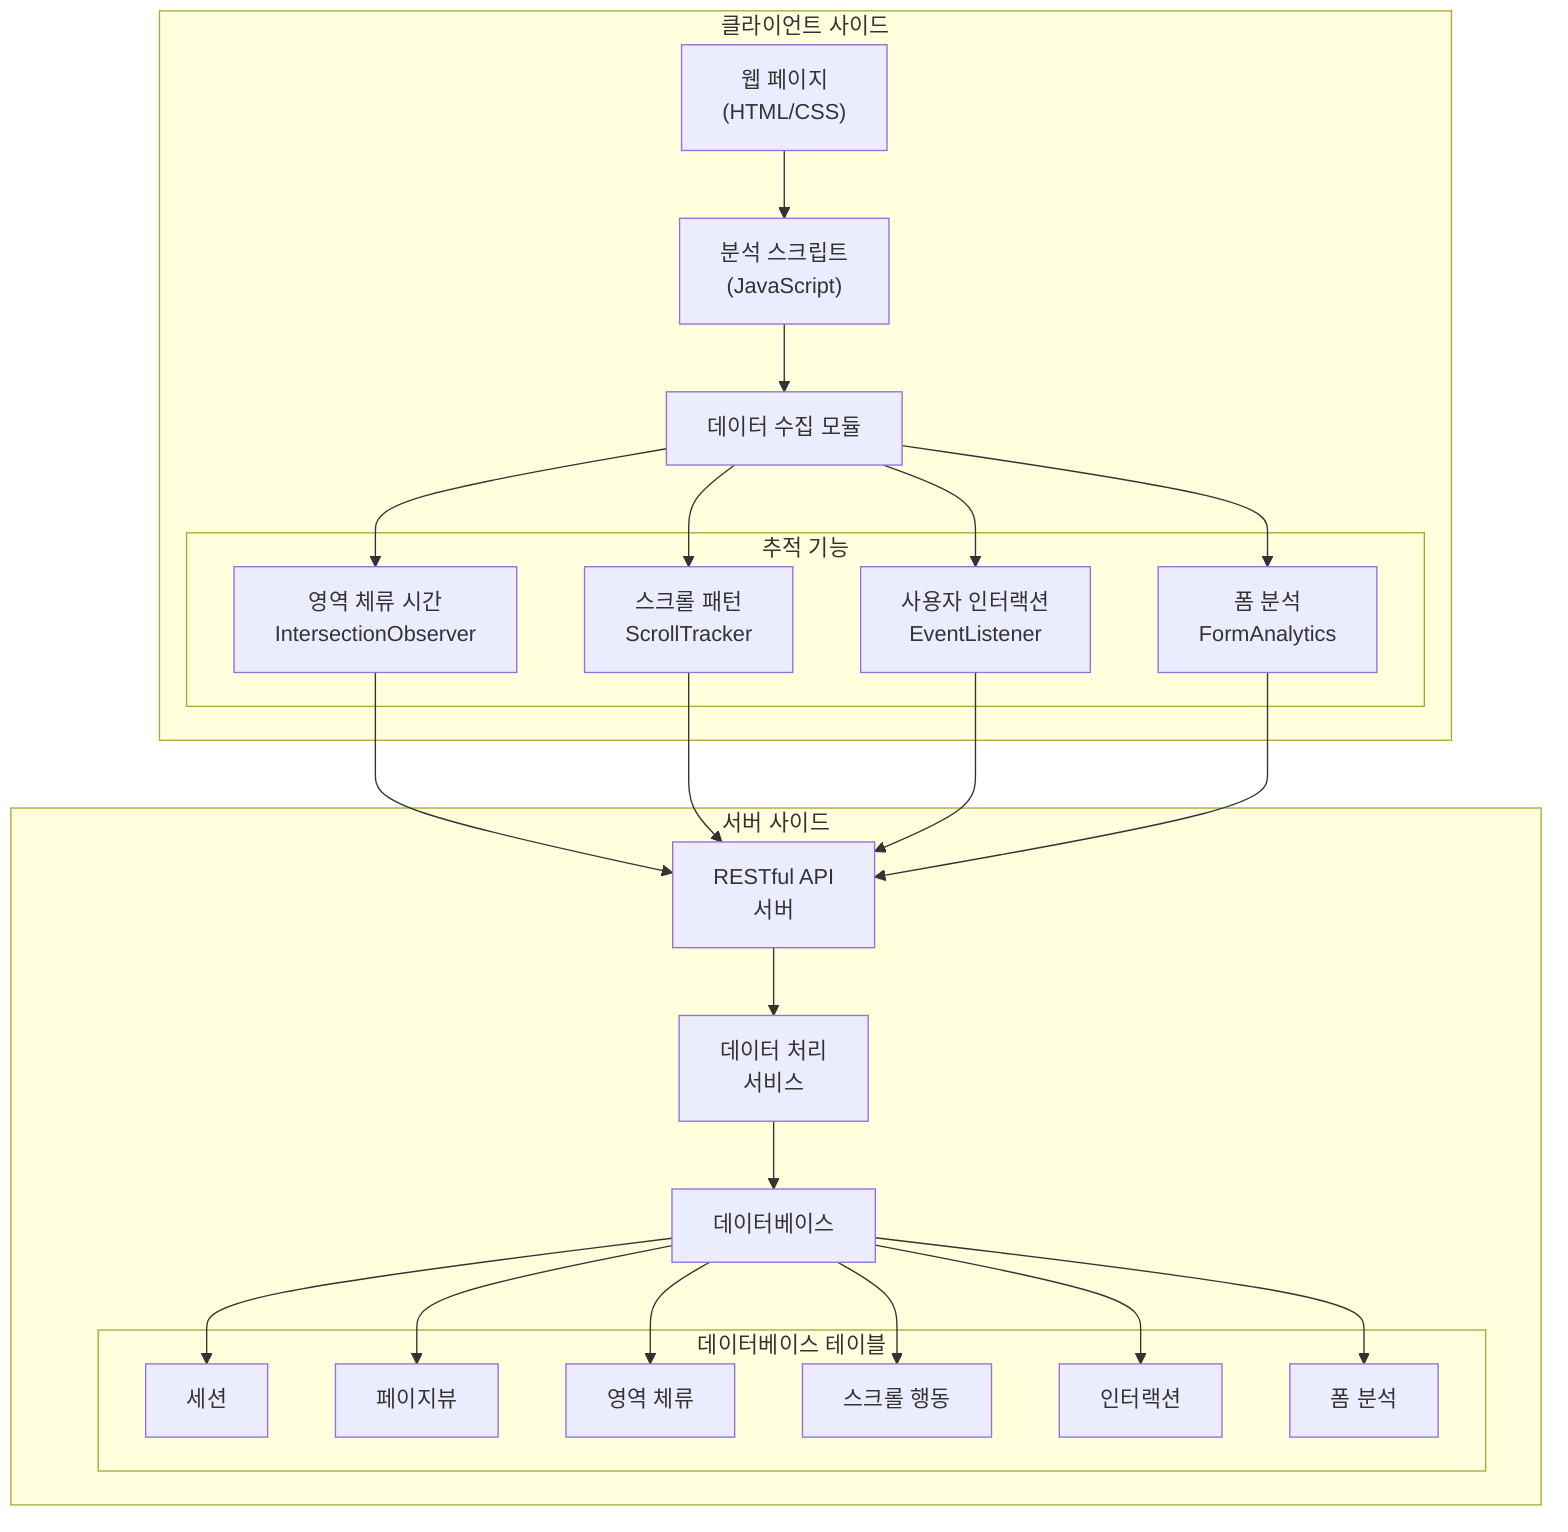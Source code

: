 graph TB
    subgraph "클라이언트 사이드"
        A["웹 페이지<br/>(HTML/CSS)"]
        B["분석 스크립트<br/>(JavaScript)"]
        C["데이터 수집 모듈"]
        
        subgraph "추적 기능"
            D["영역 체류 시간<br/>IntersectionObserver"]
            E["스크롤 패턴<br/>ScrollTracker"]
            F["사용자 인터랙션<br/>EventListener"]
            G["폼 분석<br/>FormAnalytics"]
        end
    end

    subgraph "서버 사이드"
        H["RESTful API<br/>서버"]
        I["데이터 처리<br/>서비스"]
        J["데이터베이스"]
        
        subgraph "데이터베이스 테이블"
            K["세션"]
            L["페이지뷰"]
            M["영역 체류"]
            N["스크롤 행동"]
            O["인터랙션"]
            P["폼 분석"]
        end
    end

    A --> B
    B --> C
    C --> D & E & F & G
    D & E & F & G --> H
    H --> I
    I --> J
    J --> K & L & M & N & O & P